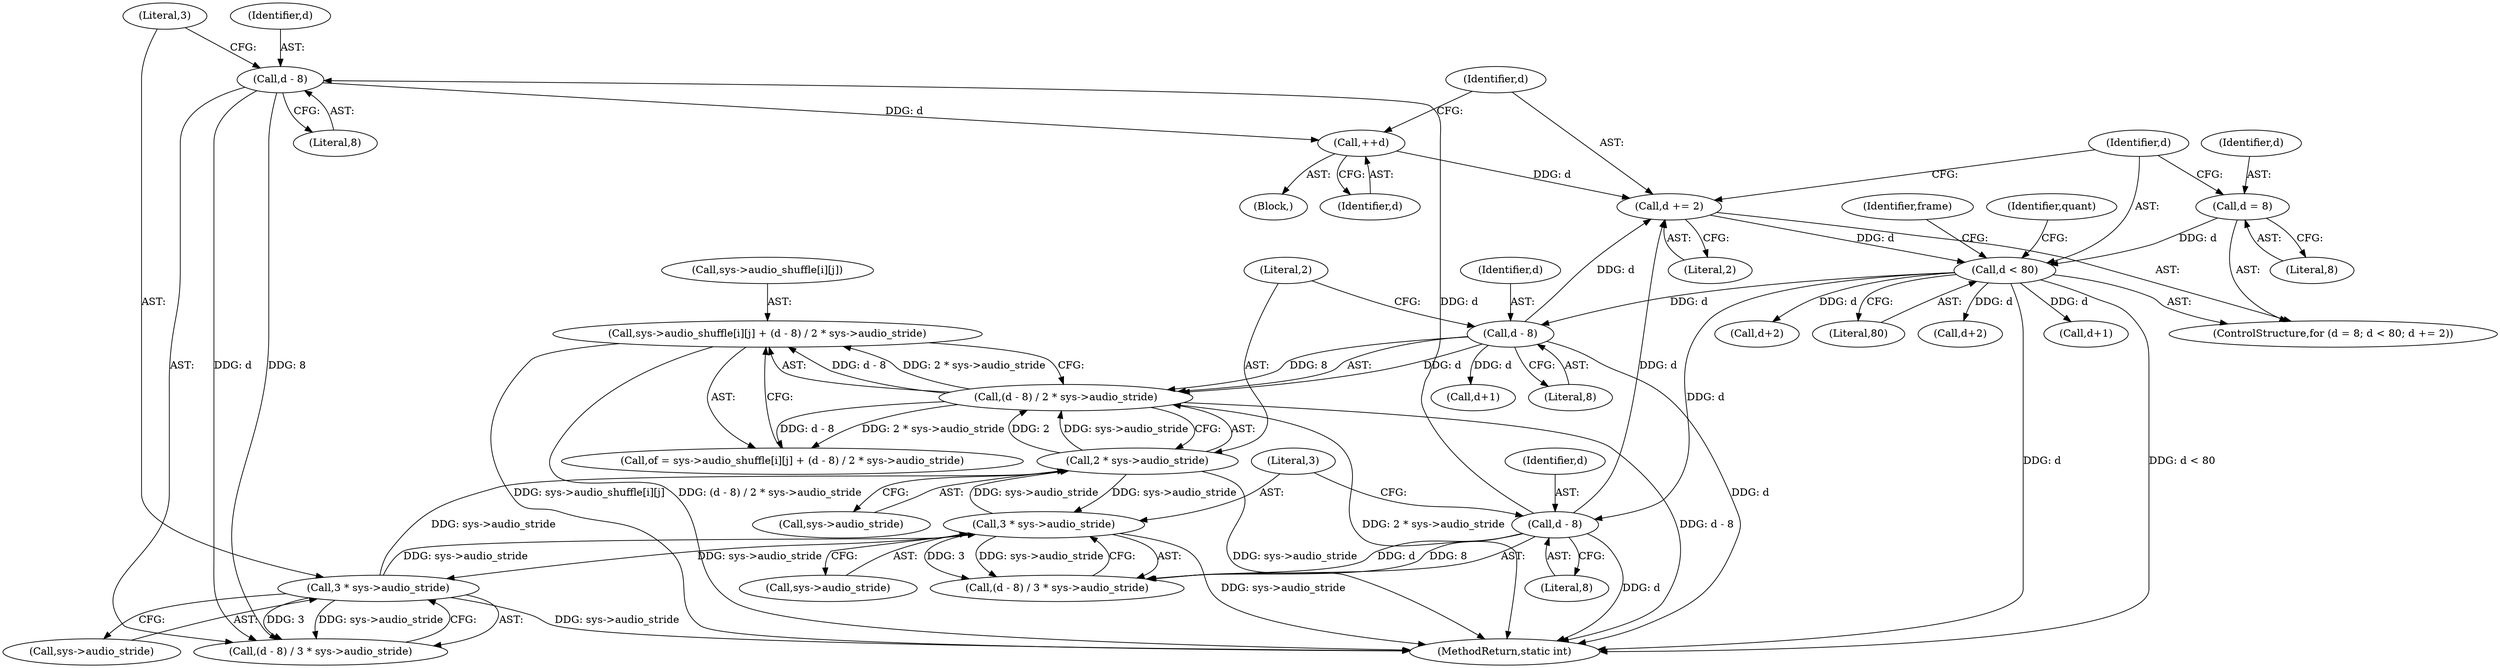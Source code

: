 digraph "0_libav_2d1c0dea5f6b91bec7f5fa53ec050913d851e366@array" {
"1000285" [label="(Call,sys->audio_shuffle[i][j] + (d - 8) / 2 * sys->audio_stride)"];
"1000293" [label="(Call,(d - 8) / 2 * sys->audio_stride)"];
"1000294" [label="(Call,d - 8)"];
"1000271" [label="(Call,d < 80)"];
"1000274" [label="(Call,d += 2)"];
"1000431" [label="(Call,d - 8)"];
"1000509" [label="(Call,++d)"];
"1000481" [label="(Call,d - 8)"];
"1000268" [label="(Call,d = 8)"];
"1000297" [label="(Call,2 * sys->audio_stride)"];
"1000484" [label="(Call,3 * sys->audio_stride)"];
"1000434" [label="(Call,3 * sys->audio_stride)"];
"1000285" [label="(Call,sys->audio_shuffle[i][j] + (d - 8) / 2 * sys->audio_stride)"];
"1000435" [label="(Literal,3)"];
"1000396" [label="(Call,d+2)"];
"1000267" [label="(ControlStructure,for (d = 8; d < 80; d += 2))"];
"1000480" [label="(Call,(d - 8) / 3 * sys->audio_stride)"];
"1000273" [label="(Literal,80)"];
"1000283" [label="(Call,of = sys->audio_shuffle[i][j] + (d - 8) / 2 * sys->audio_stride)"];
"1000276" [label="(Literal,2)"];
"1000269" [label="(Identifier,d)"];
"1000486" [label="(Call,sys->audio_stride)"];
"1000510" [label="(Identifier,d)"];
"1000270" [label="(Literal,8)"];
"1000521" [label="(MethodReturn,static int)"];
"1000275" [label="(Identifier,d)"];
"1000299" [label="(Call,sys->audio_stride)"];
"1000294" [label="(Call,d - 8)"];
"1000297" [label="(Call,2 * sys->audio_stride)"];
"1000484" [label="(Call,3 * sys->audio_stride)"];
"1000482" [label="(Identifier,d)"];
"1000271" [label="(Call,d < 80)"];
"1000280" [label="(Identifier,quant)"];
"1000293" [label="(Call,(d - 8) / 2 * sys->audio_stride)"];
"1000375" [label="(Call,d+2)"];
"1000359" [label="(Block,)"];
"1000433" [label="(Literal,8)"];
"1000296" [label="(Literal,8)"];
"1000481" [label="(Call,d - 8)"];
"1000272" [label="(Identifier,d)"];
"1000431" [label="(Call,d - 8)"];
"1000286" [label="(Call,sys->audio_shuffle[i][j])"];
"1000432" [label="(Identifier,d)"];
"1000268" [label="(Call,d = 8)"];
"1000485" [label="(Literal,3)"];
"1000295" [label="(Identifier,d)"];
"1000512" [label="(Identifier,frame)"];
"1000509" [label="(Call,++d)"];
"1000436" [label="(Call,sys->audio_stride)"];
"1000483" [label="(Literal,8)"];
"1000434" [label="(Call,3 * sys->audio_stride)"];
"1000317" [label="(Call,d+1)"];
"1000298" [label="(Literal,2)"];
"1000274" [label="(Call,d += 2)"];
"1000430" [label="(Call,(d - 8) / 3 * sys->audio_stride)"];
"1000387" [label="(Call,d+1)"];
"1000285" -> "1000283"  [label="AST: "];
"1000285" -> "1000293"  [label="CFG: "];
"1000286" -> "1000285"  [label="AST: "];
"1000293" -> "1000285"  [label="AST: "];
"1000283" -> "1000285"  [label="CFG: "];
"1000285" -> "1000521"  [label="DDG: sys->audio_shuffle[i][j]"];
"1000285" -> "1000521"  [label="DDG: (d - 8) / 2 * sys->audio_stride"];
"1000293" -> "1000285"  [label="DDG: d - 8"];
"1000293" -> "1000285"  [label="DDG: 2 * sys->audio_stride"];
"1000293" -> "1000297"  [label="CFG: "];
"1000294" -> "1000293"  [label="AST: "];
"1000297" -> "1000293"  [label="AST: "];
"1000293" -> "1000521"  [label="DDG: d - 8"];
"1000293" -> "1000521"  [label="DDG: 2 * sys->audio_stride"];
"1000293" -> "1000283"  [label="DDG: d - 8"];
"1000293" -> "1000283"  [label="DDG: 2 * sys->audio_stride"];
"1000294" -> "1000293"  [label="DDG: d"];
"1000294" -> "1000293"  [label="DDG: 8"];
"1000297" -> "1000293"  [label="DDG: 2"];
"1000297" -> "1000293"  [label="DDG: sys->audio_stride"];
"1000294" -> "1000296"  [label="CFG: "];
"1000295" -> "1000294"  [label="AST: "];
"1000296" -> "1000294"  [label="AST: "];
"1000298" -> "1000294"  [label="CFG: "];
"1000294" -> "1000521"  [label="DDG: d"];
"1000294" -> "1000274"  [label="DDG: d"];
"1000271" -> "1000294"  [label="DDG: d"];
"1000294" -> "1000317"  [label="DDG: d"];
"1000271" -> "1000267"  [label="AST: "];
"1000271" -> "1000273"  [label="CFG: "];
"1000272" -> "1000271"  [label="AST: "];
"1000273" -> "1000271"  [label="AST: "];
"1000280" -> "1000271"  [label="CFG: "];
"1000512" -> "1000271"  [label="CFG: "];
"1000271" -> "1000521"  [label="DDG: d"];
"1000271" -> "1000521"  [label="DDG: d < 80"];
"1000274" -> "1000271"  [label="DDG: d"];
"1000268" -> "1000271"  [label="DDG: d"];
"1000271" -> "1000375"  [label="DDG: d"];
"1000271" -> "1000387"  [label="DDG: d"];
"1000271" -> "1000396"  [label="DDG: d"];
"1000271" -> "1000431"  [label="DDG: d"];
"1000274" -> "1000267"  [label="AST: "];
"1000274" -> "1000276"  [label="CFG: "];
"1000275" -> "1000274"  [label="AST: "];
"1000276" -> "1000274"  [label="AST: "];
"1000272" -> "1000274"  [label="CFG: "];
"1000431" -> "1000274"  [label="DDG: d"];
"1000509" -> "1000274"  [label="DDG: d"];
"1000431" -> "1000430"  [label="AST: "];
"1000431" -> "1000433"  [label="CFG: "];
"1000432" -> "1000431"  [label="AST: "];
"1000433" -> "1000431"  [label="AST: "];
"1000435" -> "1000431"  [label="CFG: "];
"1000431" -> "1000521"  [label="DDG: d"];
"1000431" -> "1000430"  [label="DDG: d"];
"1000431" -> "1000430"  [label="DDG: 8"];
"1000431" -> "1000481"  [label="DDG: d"];
"1000509" -> "1000359"  [label="AST: "];
"1000509" -> "1000510"  [label="CFG: "];
"1000510" -> "1000509"  [label="AST: "];
"1000275" -> "1000509"  [label="CFG: "];
"1000481" -> "1000509"  [label="DDG: d"];
"1000481" -> "1000480"  [label="AST: "];
"1000481" -> "1000483"  [label="CFG: "];
"1000482" -> "1000481"  [label="AST: "];
"1000483" -> "1000481"  [label="AST: "];
"1000485" -> "1000481"  [label="CFG: "];
"1000481" -> "1000480"  [label="DDG: d"];
"1000481" -> "1000480"  [label="DDG: 8"];
"1000268" -> "1000267"  [label="AST: "];
"1000268" -> "1000270"  [label="CFG: "];
"1000269" -> "1000268"  [label="AST: "];
"1000270" -> "1000268"  [label="AST: "];
"1000272" -> "1000268"  [label="CFG: "];
"1000297" -> "1000299"  [label="CFG: "];
"1000298" -> "1000297"  [label="AST: "];
"1000299" -> "1000297"  [label="AST: "];
"1000297" -> "1000521"  [label="DDG: sys->audio_stride"];
"1000484" -> "1000297"  [label="DDG: sys->audio_stride"];
"1000434" -> "1000297"  [label="DDG: sys->audio_stride"];
"1000297" -> "1000434"  [label="DDG: sys->audio_stride"];
"1000484" -> "1000480"  [label="AST: "];
"1000484" -> "1000486"  [label="CFG: "];
"1000485" -> "1000484"  [label="AST: "];
"1000486" -> "1000484"  [label="AST: "];
"1000480" -> "1000484"  [label="CFG: "];
"1000484" -> "1000521"  [label="DDG: sys->audio_stride"];
"1000484" -> "1000434"  [label="DDG: sys->audio_stride"];
"1000484" -> "1000480"  [label="DDG: 3"];
"1000484" -> "1000480"  [label="DDG: sys->audio_stride"];
"1000434" -> "1000484"  [label="DDG: sys->audio_stride"];
"1000434" -> "1000430"  [label="AST: "];
"1000434" -> "1000436"  [label="CFG: "];
"1000435" -> "1000434"  [label="AST: "];
"1000436" -> "1000434"  [label="AST: "];
"1000430" -> "1000434"  [label="CFG: "];
"1000434" -> "1000521"  [label="DDG: sys->audio_stride"];
"1000434" -> "1000430"  [label="DDG: 3"];
"1000434" -> "1000430"  [label="DDG: sys->audio_stride"];
}
